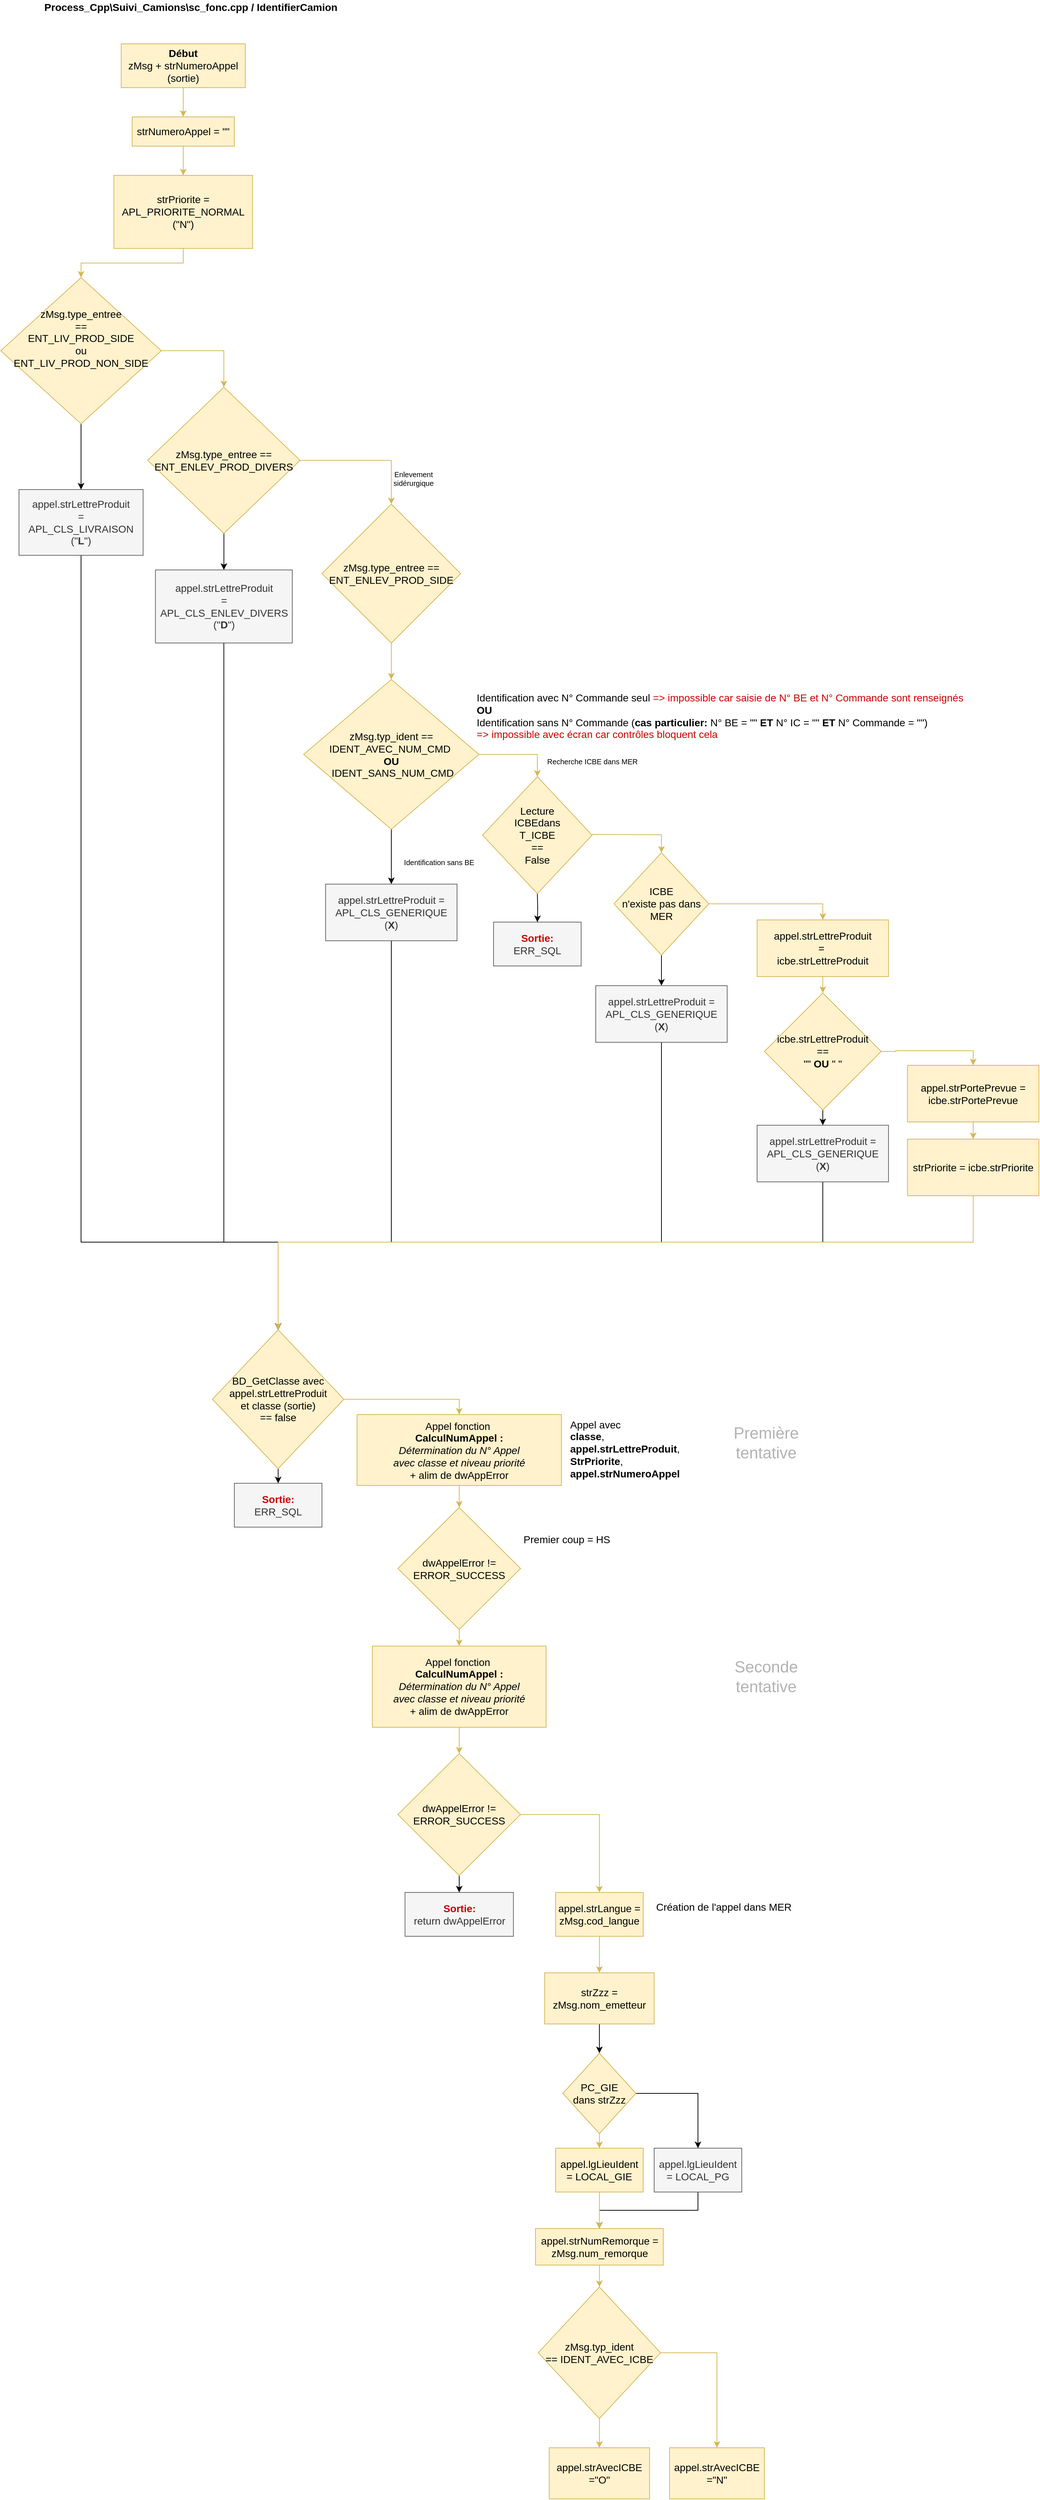 <mxfile version="15.9.4" type="github">
  <diagram id="Q7AEC-_fKNd9yhNPSurx" name="Page-1">
    <mxGraphModel dx="1422" dy="794" grid="1" gridSize="10" guides="1" tooltips="1" connect="1" arrows="1" fold="1" page="1" pageScale="1" pageWidth="827" pageHeight="1169" math="0" shadow="0">
      <root>
        <mxCell id="0" />
        <mxCell id="1" parent="0" />
        <mxCell id="6gUORLWhg1mMuSl4yJLm-4" style="edgeStyle=orthogonalEdgeStyle;rounded=0;orthogonalLoop=1;jettySize=auto;html=1;exitX=0.5;exitY=1;exitDx=0;exitDy=0;fontSize=14;fillColor=#fff2cc;strokeColor=#d6b656;" parent="1" source="6gUORLWhg1mMuSl4yJLm-1" target="6gUORLWhg1mMuSl4yJLm-3" edge="1">
          <mxGeometry relative="1" as="geometry" />
        </mxCell>
        <mxCell id="6gUORLWhg1mMuSl4yJLm-1" value="&lt;font style=&quot;font-size: 14px&quot;&gt;&lt;b&gt;Début&lt;/b&gt;&lt;br&gt;zMsg + strNumeroAppel (sortie)&lt;/font&gt;" style="rounded=0;whiteSpace=wrap;html=1;fillColor=#fff2cc;strokeColor=#d6b656;" parent="1" vertex="1">
          <mxGeometry x="165" y="80" width="170" height="60" as="geometry" />
        </mxCell>
        <mxCell id="6gUORLWhg1mMuSl4yJLm-2" value="Process_Cpp\Suivi_Camions\sc_fonc.cpp / IdentifierCamion" style="text;html=1;align=center;verticalAlign=middle;resizable=0;points=[];autosize=1;strokeColor=none;fillColor=none;fontStyle=1;fontSize=14;" parent="1" vertex="1">
          <mxGeometry x="50" y="20" width="420" height="20" as="geometry" />
        </mxCell>
        <mxCell id="6gUORLWhg1mMuSl4yJLm-6" value="" style="edgeStyle=orthogonalEdgeStyle;rounded=0;orthogonalLoop=1;jettySize=auto;html=1;fontSize=14;fillColor=#fff2cc;strokeColor=#d6b656;" parent="1" source="6gUORLWhg1mMuSl4yJLm-3" target="6gUORLWhg1mMuSl4yJLm-5" edge="1">
          <mxGeometry relative="1" as="geometry" />
        </mxCell>
        <mxCell id="6gUORLWhg1mMuSl4yJLm-3" value="&lt;font style=&quot;font-size: 14px&quot;&gt;strNumeroAppel = &quot;&quot;&lt;/font&gt;" style="rounded=0;whiteSpace=wrap;html=1;fontSize=14;fillColor=#fff2cc;strokeColor=#d6b656;" parent="1" vertex="1">
          <mxGeometry x="180" y="180" width="140" height="40" as="geometry" />
        </mxCell>
        <mxCell id="6gUORLWhg1mMuSl4yJLm-8" value="" style="edgeStyle=orthogonalEdgeStyle;rounded=0;orthogonalLoop=1;jettySize=auto;html=1;fontSize=14;fillColor=#fff2cc;strokeColor=#d6b656;" parent="1" source="6gUORLWhg1mMuSl4yJLm-5" target="6gUORLWhg1mMuSl4yJLm-7" edge="1">
          <mxGeometry relative="1" as="geometry" />
        </mxCell>
        <mxCell id="6gUORLWhg1mMuSl4yJLm-5" value="&lt;font style=&quot;font-size: 14px&quot;&gt;strPriorite = APL_PRIORITE_NORMAL (&quot;N&quot;)&lt;/font&gt;" style="rounded=0;whiteSpace=wrap;html=1;fontSize=14;fillColor=#fff2cc;strokeColor=#d6b656;" parent="1" vertex="1">
          <mxGeometry x="155" y="260" width="190" height="100" as="geometry" />
        </mxCell>
        <mxCell id="6gUORLWhg1mMuSl4yJLm-11" style="edgeStyle=orthogonalEdgeStyle;rounded=0;orthogonalLoop=1;jettySize=auto;html=1;exitX=1;exitY=0.5;exitDx=0;exitDy=0;entryX=0.5;entryY=0;entryDx=0;entryDy=0;fontSize=10;fillColor=#fff2cc;strokeColor=#d6b656;" parent="1" source="6gUORLWhg1mMuSl4yJLm-7" target="6gUORLWhg1mMuSl4yJLm-9" edge="1">
          <mxGeometry relative="1" as="geometry" />
        </mxCell>
        <mxCell id="6gUORLWhg1mMuSl4yJLm-13" value="" style="edgeStyle=orthogonalEdgeStyle;rounded=0;orthogonalLoop=1;jettySize=auto;html=1;fontSize=10;" parent="1" source="6gUORLWhg1mMuSl4yJLm-7" target="6gUORLWhg1mMuSl4yJLm-12" edge="1">
          <mxGeometry relative="1" as="geometry" />
        </mxCell>
        <mxCell id="6gUORLWhg1mMuSl4yJLm-7" value="&lt;font style=&quot;font-size: 14px&quot;&gt;zMsg.type_entree &lt;br&gt;== &lt;br&gt;ENT_LIV_PROD_SIDE&lt;br&gt;ou &lt;br&gt;ENT_LIV_PROD_NON_SIDE&lt;br&gt;&lt;br&gt;&lt;br&gt;&lt;/font&gt;" style="rhombus;whiteSpace=wrap;html=1;rounded=0;fontSize=14;strokeColor=#d6b656;fillColor=#fff2cc;" parent="1" vertex="1">
          <mxGeometry y="400" width="220" height="200" as="geometry" />
        </mxCell>
        <mxCell id="6gUORLWhg1mMuSl4yJLm-17" value="" style="edgeStyle=orthogonalEdgeStyle;rounded=0;orthogonalLoop=1;jettySize=auto;html=1;fontSize=10;" parent="1" source="6gUORLWhg1mMuSl4yJLm-9" target="6gUORLWhg1mMuSl4yJLm-16" edge="1">
          <mxGeometry relative="1" as="geometry" />
        </mxCell>
        <mxCell id="6gUORLWhg1mMuSl4yJLm-20" style="edgeStyle=orthogonalEdgeStyle;rounded=0;orthogonalLoop=1;jettySize=auto;html=1;exitX=1;exitY=0.5;exitDx=0;exitDy=0;entryX=0.5;entryY=0;entryDx=0;entryDy=0;fontSize=10;fillColor=#fff2cc;strokeColor=#d6b656;" parent="1" source="6gUORLWhg1mMuSl4yJLm-9" target="6gUORLWhg1mMuSl4yJLm-18" edge="1">
          <mxGeometry relative="1" as="geometry" />
        </mxCell>
        <mxCell id="6gUORLWhg1mMuSl4yJLm-9" value="&lt;font style=&quot;font-size: 14px&quot;&gt;zMsg.type_entree == ENT_ENLEV_PROD_DIVERS&lt;/font&gt;" style="rhombus;whiteSpace=wrap;html=1;rounded=0;fontSize=14;strokeColor=#d6b656;fillColor=#fff2cc;" parent="1" vertex="1">
          <mxGeometry x="201.25" y="550" width="208.75" height="200" as="geometry" />
        </mxCell>
        <mxCell id="6gUORLWhg1mMuSl4yJLm-47" style="edgeStyle=orthogonalEdgeStyle;rounded=0;orthogonalLoop=1;jettySize=auto;html=1;exitX=0.5;exitY=1;exitDx=0;exitDy=0;fontSize=10;fontColor=#CC0000;entryX=0.5;entryY=0;entryDx=0;entryDy=0;" parent="1" source="6gUORLWhg1mMuSl4yJLm-12" target="YQwB-aBYrOeYrWGFvleu-15" edge="1">
          <mxGeometry relative="1" as="geometry">
            <Array as="points">
              <mxPoint x="110" y="1720" />
              <mxPoint x="380" y="1720" />
              <mxPoint x="380" y="1840" />
            </Array>
            <mxPoint x="460" y="2030" as="targetPoint" />
          </mxGeometry>
        </mxCell>
        <mxCell id="6gUORLWhg1mMuSl4yJLm-12" value="&lt;font style=&quot;font-size: 14px&quot;&gt;appel.strLettreProduit&lt;br&gt;= &lt;br&gt;APL_CLS_LIVRAISON&lt;br&gt;(&quot;&lt;b&gt;L&lt;/b&gt;&quot;)&lt;/font&gt;" style="whiteSpace=wrap;html=1;rounded=0;fontSize=14;fontColor=#333333;strokeColor=#666666;fillColor=#f5f5f5;" parent="1" vertex="1">
          <mxGeometry x="25" y="690" width="170" height="90" as="geometry" />
        </mxCell>
        <mxCell id="6gUORLWhg1mMuSl4yJLm-49" style="edgeStyle=orthogonalEdgeStyle;rounded=0;orthogonalLoop=1;jettySize=auto;html=1;exitX=0.5;exitY=1;exitDx=0;exitDy=0;fontSize=10;fontColor=#CC0000;entryX=0.5;entryY=0;entryDx=0;entryDy=0;" parent="1" source="6gUORLWhg1mMuSl4yJLm-16" target="YQwB-aBYrOeYrWGFvleu-15" edge="1">
          <mxGeometry relative="1" as="geometry">
            <Array as="points">
              <mxPoint x="306" y="1720" />
              <mxPoint x="380" y="1720" />
              <mxPoint x="380" y="1840" />
            </Array>
            <mxPoint x="450" y="2000" as="targetPoint" />
          </mxGeometry>
        </mxCell>
        <mxCell id="6gUORLWhg1mMuSl4yJLm-16" value="&lt;font style=&quot;font-size: 14px&quot;&gt;appel.strLettreProduit&lt;br&gt;= &lt;br&gt;APL_CLS_ENLEV_DIVERS&lt;br&gt;(&quot;&lt;b&gt;D&lt;/b&gt;&quot;)&lt;/font&gt;" style="whiteSpace=wrap;html=1;rounded=0;fontSize=14;fontColor=#333333;strokeColor=#666666;fillColor=#f5f5f5;" parent="1" vertex="1">
          <mxGeometry x="211.87" y="800" width="187.5" height="100" as="geometry" />
        </mxCell>
        <mxCell id="6gUORLWhg1mMuSl4yJLm-24" value="" style="edgeStyle=orthogonalEdgeStyle;rounded=0;orthogonalLoop=1;jettySize=auto;html=1;fontSize=10;fillColor=#fff2cc;strokeColor=#d6b656;" parent="1" source="6gUORLWhg1mMuSl4yJLm-18" target="6gUORLWhg1mMuSl4yJLm-23" edge="1">
          <mxGeometry relative="1" as="geometry" />
        </mxCell>
        <mxCell id="6gUORLWhg1mMuSl4yJLm-18" value="&lt;font style=&quot;font-size: 14px&quot;&gt;zMsg.type_entree == ENT_ENLEV_PROD_SIDE&lt;/font&gt;" style="rhombus;whiteSpace=wrap;html=1;rounded=0;fontSize=14;strokeColor=#d6b656;fillColor=#fff2cc;" parent="1" vertex="1">
          <mxGeometry x="440" y="710" width="190" height="190" as="geometry" />
        </mxCell>
        <mxCell id="6gUORLWhg1mMuSl4yJLm-26" value="" style="edgeStyle=orthogonalEdgeStyle;rounded=0;orthogonalLoop=1;jettySize=auto;html=1;fontSize=10;" parent="1" source="6gUORLWhg1mMuSl4yJLm-23" target="6gUORLWhg1mMuSl4yJLm-25" edge="1">
          <mxGeometry relative="1" as="geometry" />
        </mxCell>
        <mxCell id="6gUORLWhg1mMuSl4yJLm-31" style="edgeStyle=orthogonalEdgeStyle;rounded=0;orthogonalLoop=1;jettySize=auto;html=1;exitX=1;exitY=0.5;exitDx=0;exitDy=0;entryX=0.5;entryY=0;entryDx=0;entryDy=0;fontSize=10;fillColor=#fff2cc;strokeColor=#d6b656;" parent="1" source="6gUORLWhg1mMuSl4yJLm-23" target="6gUORLWhg1mMuSl4yJLm-29" edge="1">
          <mxGeometry relative="1" as="geometry" />
        </mxCell>
        <mxCell id="6gUORLWhg1mMuSl4yJLm-23" value="zMsg.typ_ident == IDENT_AVEC_NUM_CMD&amp;nbsp;&lt;br&gt;&lt;b&gt;OU&lt;/b&gt;&lt;br&gt;&amp;nbsp;IDENT_SANS_NUM_CMD" style="rhombus;whiteSpace=wrap;html=1;rounded=0;fontSize=14;strokeColor=#d6b656;fillColor=#fff2cc;" parent="1" vertex="1">
          <mxGeometry x="415" y="950" width="240" height="205" as="geometry" />
        </mxCell>
        <mxCell id="6gUORLWhg1mMuSl4yJLm-50" style="edgeStyle=orthogonalEdgeStyle;rounded=0;orthogonalLoop=1;jettySize=auto;html=1;exitX=0.5;exitY=1;exitDx=0;exitDy=0;fontSize=10;fontColor=#CC0000;entryX=0.5;entryY=0;entryDx=0;entryDy=0;" parent="1" source="6gUORLWhg1mMuSl4yJLm-25" target="YQwB-aBYrOeYrWGFvleu-15" edge="1">
          <mxGeometry relative="1" as="geometry">
            <Array as="points">
              <mxPoint x="535" y="1720" />
              <mxPoint x="380" y="1720" />
              <mxPoint x="380" y="1840" />
            </Array>
            <mxPoint x="440" y="1980" as="targetPoint" />
          </mxGeometry>
        </mxCell>
        <mxCell id="6gUORLWhg1mMuSl4yJLm-25" value="appel.strLettreProduit = APL_CLS_GENERIQUE&lt;br&gt;(&lt;b&gt;X&lt;/b&gt;)" style="whiteSpace=wrap;html=1;rounded=0;fontSize=14;fontColor=#333333;strokeColor=#666666;fillColor=#f5f5f5;" parent="1" vertex="1">
          <mxGeometry x="445" y="1230" width="180" height="77.5" as="geometry" />
        </mxCell>
        <mxCell id="6gUORLWhg1mMuSl4yJLm-27" value="Enlevement &lt;br&gt;sidérurgique" style="text;html=1;align=center;verticalAlign=middle;resizable=0;points=[];autosize=1;strokeColor=none;fillColor=none;fontSize=10;" parent="1" vertex="1">
          <mxGeometry x="530" y="660" width="70" height="30" as="geometry" />
        </mxCell>
        <mxCell id="6gUORLWhg1mMuSl4yJLm-28" value="Identification sans BE" style="text;html=1;align=center;verticalAlign=middle;resizable=0;points=[];autosize=1;strokeColor=none;fillColor=none;fontSize=10;" parent="1" vertex="1">
          <mxGeometry x="545" y="1190" width="110" height="20" as="geometry" />
        </mxCell>
        <mxCell id="6gUORLWhg1mMuSl4yJLm-35" value="" style="edgeStyle=orthogonalEdgeStyle;rounded=0;orthogonalLoop=1;jettySize=auto;html=1;fontSize=10;" parent="1" target="6gUORLWhg1mMuSl4yJLm-34" edge="1">
          <mxGeometry relative="1" as="geometry">
            <mxPoint x="735" y="1242" as="sourcePoint" />
          </mxGeometry>
        </mxCell>
        <mxCell id="6gUORLWhg1mMuSl4yJLm-53" style="edgeStyle=orthogonalEdgeStyle;rounded=0;orthogonalLoop=1;jettySize=auto;html=1;exitX=1;exitY=0.5;exitDx=0;exitDy=0;entryX=0.5;entryY=0;entryDx=0;entryDy=0;fontSize=10;fontColor=#CC0000;fillColor=#fff2cc;strokeColor=#d6b656;" parent="1" target="6gUORLWhg1mMuSl4yJLm-36" edge="1">
          <mxGeometry relative="1" as="geometry">
            <mxPoint x="810" y="1162" as="sourcePoint" />
          </mxGeometry>
        </mxCell>
        <mxCell id="6gUORLWhg1mMuSl4yJLm-29" value="Lecture &lt;br&gt;ICBEdans &lt;br&gt;T_ICBE&lt;br&gt;==&lt;br&gt;False&lt;br&gt;" style="rhombus;whiteSpace=wrap;html=1;rounded=0;fontSize=14;strokeColor=#d6b656;fillColor=#fff2cc;" parent="1" vertex="1">
          <mxGeometry x="660" y="1083" width="150" height="160" as="geometry" />
        </mxCell>
        <mxCell id="6gUORLWhg1mMuSl4yJLm-32" value="Recherche ICBE dans MER" style="text;html=1;align=center;verticalAlign=middle;resizable=0;points=[];autosize=1;strokeColor=none;fillColor=none;fontSize=10;" parent="1" vertex="1">
          <mxGeometry x="740" y="1052" width="140" height="20" as="geometry" />
        </mxCell>
        <mxCell id="6gUORLWhg1mMuSl4yJLm-34" value="&lt;b&gt;&lt;font color=&quot;#cc0000&quot;&gt;Sortie:&lt;/font&gt;&lt;/b&gt;&lt;br&gt;ERR_SQL" style="whiteSpace=wrap;html=1;rounded=0;fontSize=14;fontColor=#333333;strokeColor=#666666;fillColor=#f5f5f5;" parent="1" vertex="1">
          <mxGeometry x="675" y="1282" width="120" height="60" as="geometry" />
        </mxCell>
        <mxCell id="6gUORLWhg1mMuSl4yJLm-54" style="edgeStyle=orthogonalEdgeStyle;rounded=0;orthogonalLoop=1;jettySize=auto;html=1;exitX=0.5;exitY=1;exitDx=0;exitDy=0;fontSize=10;fontColor=#CC0000;" parent="1" source="6gUORLWhg1mMuSl4yJLm-36" target="6gUORLWhg1mMuSl4yJLm-39" edge="1">
          <mxGeometry relative="1" as="geometry" />
        </mxCell>
        <mxCell id="YQwB-aBYrOeYrWGFvleu-4" style="edgeStyle=orthogonalEdgeStyle;rounded=0;orthogonalLoop=1;jettySize=auto;html=1;exitX=1;exitY=0.5;exitDx=0;exitDy=0;entryX=0.5;entryY=0;entryDx=0;entryDy=0;fontSize=14;fontColor=#CC0000;strokeColor=#d6b656;strokeWidth=1;fillColor=#fff2cc;" edge="1" parent="1" source="6gUORLWhg1mMuSl4yJLm-36" target="YQwB-aBYrOeYrWGFvleu-3">
          <mxGeometry relative="1" as="geometry" />
        </mxCell>
        <mxCell id="6gUORLWhg1mMuSl4yJLm-36" value="ICBE &lt;br&gt;n&#39;existe pas dans &lt;br&gt;MER" style="rhombus;whiteSpace=wrap;html=1;rounded=0;fontSize=14;strokeColor=#d6b656;fillColor=#fff2cc;" parent="1" vertex="1">
          <mxGeometry x="840" y="1187" width="130" height="140" as="geometry" />
        </mxCell>
        <mxCell id="6gUORLWhg1mMuSl4yJLm-51" style="edgeStyle=orthogonalEdgeStyle;rounded=0;orthogonalLoop=1;jettySize=auto;html=1;exitX=0.5;exitY=1;exitDx=0;exitDy=0;fontSize=10;fontColor=#CC0000;entryX=0.5;entryY=0;entryDx=0;entryDy=0;" parent="1" source="6gUORLWhg1mMuSl4yJLm-39" target="YQwB-aBYrOeYrWGFvleu-15" edge="1">
          <mxGeometry relative="1" as="geometry">
            <Array as="points">
              <mxPoint x="905" y="1720" />
              <mxPoint x="380" y="1720" />
              <mxPoint x="380" y="1840" />
            </Array>
            <mxPoint x="430" y="1960" as="targetPoint" />
          </mxGeometry>
        </mxCell>
        <mxCell id="6gUORLWhg1mMuSl4yJLm-39" value="appel.strLettreProduit = APL_CLS_GENERIQUE&lt;br&gt;(&lt;b&gt;X&lt;/b&gt;)" style="whiteSpace=wrap;html=1;rounded=0;fontSize=14;fontColor=#333333;strokeColor=#666666;fillColor=#f5f5f5;" parent="1" vertex="1">
          <mxGeometry x="815" y="1369" width="180" height="77.5" as="geometry" />
        </mxCell>
        <mxCell id="6gUORLWhg1mMuSl4yJLm-44" style="edgeStyle=orthogonalEdgeStyle;rounded=0;orthogonalLoop=1;jettySize=auto;html=1;exitX=0.5;exitY=1;exitDx=0;exitDy=0;fontSize=10;fontColor=#CC0000;fillColor=#fff2cc;strokeColor=#d6b656;" parent="1" source="6gUORLWhg1mMuSl4yJLm-41" target="6gUORLWhg1mMuSl4yJLm-43" edge="1">
          <mxGeometry relative="1" as="geometry" />
        </mxCell>
        <mxCell id="6gUORLWhg1mMuSl4yJLm-41" value="appel.strPortePrevue = icbe.strPortePrevue" style="whiteSpace=wrap;html=1;rounded=0;fontSize=14;strokeColor=#d6b656;fillColor=#fff2cc;" parent="1" vertex="1">
          <mxGeometry x="1242" y="1478" width="180" height="77.5" as="geometry" />
        </mxCell>
        <mxCell id="6gUORLWhg1mMuSl4yJLm-43" value="strPriorite = icbe.strPriorite" style="whiteSpace=wrap;html=1;rounded=0;fontSize=14;strokeColor=#d6b656;fillColor=#fff2cc;" parent="1" vertex="1">
          <mxGeometry x="1242" y="1579" width="180" height="77.5" as="geometry" />
        </mxCell>
        <mxCell id="6gUORLWhg1mMuSl4yJLm-57" style="edgeStyle=orthogonalEdgeStyle;rounded=0;orthogonalLoop=1;jettySize=auto;html=1;exitX=0.5;exitY=1;exitDx=0;exitDy=0;fontSize=10;fontColor=#CC0000;fillColor=#fff2cc;strokeColor=#d6b656;" parent="1" source="6gUORLWhg1mMuSl4yJLm-46" target="6gUORLWhg1mMuSl4yJLm-55" edge="1">
          <mxGeometry relative="1" as="geometry" />
        </mxCell>
        <mxCell id="6gUORLWhg1mMuSl4yJLm-46" value="Appel&amp;nbsp;fonction&amp;nbsp;&lt;br&gt;&lt;b&gt;CalculNumAppel :&lt;br&gt;&lt;/b&gt;&lt;i&gt;Détermination du N° Appel&lt;br&gt;avec classe et niveau priorité&lt;br&gt;&lt;/i&gt;+ alim de dwAppError&lt;i&gt;&lt;br&gt;&lt;/i&gt;" style="whiteSpace=wrap;html=1;rounded=0;fontSize=14;strokeColor=#d6b656;fillColor=#fff2cc;" parent="1" vertex="1">
          <mxGeometry x="488" y="1956" width="280" height="97" as="geometry" />
        </mxCell>
        <mxCell id="6gUORLWhg1mMuSl4yJLm-59" style="edgeStyle=orthogonalEdgeStyle;rounded=0;orthogonalLoop=1;jettySize=auto;html=1;exitX=0.5;exitY=1;exitDx=0;exitDy=0;fontSize=10;fontColor=#CC0000;" parent="1" source="6gUORLWhg1mMuSl4yJLm-55" edge="1">
          <mxGeometry relative="1" as="geometry">
            <mxPoint x="628" y="2224" as="targetPoint" />
          </mxGeometry>
        </mxCell>
        <mxCell id="YQwB-aBYrOeYrWGFvleu-21" style="edgeStyle=orthogonalEdgeStyle;rounded=0;orthogonalLoop=1;jettySize=auto;html=1;exitX=0.5;exitY=1;exitDx=0;exitDy=0;entryX=0.5;entryY=0;entryDx=0;entryDy=0;fontSize=22;fontColor=#B3B3B3;strokeColor=#d6b656;strokeWidth=1;fillColor=#fff2cc;" edge="1" parent="1" source="6gUORLWhg1mMuSl4yJLm-55" target="6gUORLWhg1mMuSl4yJLm-60">
          <mxGeometry relative="1" as="geometry" />
        </mxCell>
        <mxCell id="6gUORLWhg1mMuSl4yJLm-55" value="dwAppelError != ERROR_SUCCESS" style="rhombus;whiteSpace=wrap;html=1;rounded=0;fontSize=14;strokeColor=#d6b656;fillColor=#fff2cc;" parent="1" vertex="1">
          <mxGeometry x="544" y="2083.25" width="168" height="166.75" as="geometry" />
        </mxCell>
        <mxCell id="6gUORLWhg1mMuSl4yJLm-63" value="" style="edgeStyle=orthogonalEdgeStyle;rounded=0;orthogonalLoop=1;jettySize=auto;html=1;fontSize=12;fontColor=#CC0000;entryX=0.5;entryY=0;entryDx=0;entryDy=0;fillColor=#fff2cc;strokeColor=#d6b656;" parent="1" source="6gUORLWhg1mMuSl4yJLm-60" target="YQwB-aBYrOeYrWGFvleu-23" edge="1">
          <mxGeometry relative="1" as="geometry">
            <mxPoint x="625.5" y="2430" as="targetPoint" />
          </mxGeometry>
        </mxCell>
        <mxCell id="6gUORLWhg1mMuSl4yJLm-60" value="&lt;font style=&quot;font-size: 14px&quot;&gt;Appel&amp;nbsp;fonction&amp;nbsp;&lt;br&gt;&lt;b&gt;CalculNumAppel :&lt;br&gt;&lt;/b&gt;&lt;i&gt;Détermination du N° Appel&lt;br&gt;avec classe et niveau priorité&lt;/i&gt;&lt;br&gt;+ alim de dwAppError&lt;br&gt;&lt;/font&gt;" style="rounded=0;whiteSpace=wrap;html=1;fontSize=10;fillColor=#fff2cc;strokeColor=#d6b656;" parent="1" vertex="1">
          <mxGeometry x="509" y="2272.81" width="238" height="111.19" as="geometry" />
        </mxCell>
        <mxCell id="6gUORLWhg1mMuSl4yJLm-76" style="edgeStyle=orthogonalEdgeStyle;rounded=0;orthogonalLoop=1;jettySize=auto;html=1;exitX=1;exitY=0.5;exitDx=0;exitDy=0;fontSize=12;fontColor=#CC0000;entryX=0.5;entryY=0;entryDx=0;entryDy=0;fillColor=#fff2cc;strokeColor=#d6b656;" parent="1" source="YQwB-aBYrOeYrWGFvleu-23" target="6gUORLWhg1mMuSl4yJLm-74" edge="1">
          <mxGeometry relative="1" as="geometry">
            <mxPoint x="980" y="2667" as="targetPoint" />
            <mxPoint x="706" y="2515" as="sourcePoint" />
          </mxGeometry>
        </mxCell>
        <mxCell id="6gUORLWhg1mMuSl4yJLm-79" style="edgeStyle=orthogonalEdgeStyle;rounded=0;orthogonalLoop=1;jettySize=auto;html=1;exitX=0.5;exitY=1;exitDx=0;exitDy=0;fontSize=12;fontColor=#000000;fillColor=#fff2cc;strokeColor=#d6b656;" parent="1" source="6gUORLWhg1mMuSl4yJLm-74" target="6gUORLWhg1mMuSl4yJLm-78" edge="1">
          <mxGeometry relative="1" as="geometry" />
        </mxCell>
        <mxCell id="6gUORLWhg1mMuSl4yJLm-74" value="&lt;font style=&quot;font-size: 14px&quot;&gt;appel.strLangue = zMsg.cod_langue&lt;/font&gt;" style="rounded=0;whiteSpace=wrap;html=1;fontSize=12;fillColor=#fff2cc;strokeColor=#d6b656;" parent="1" vertex="1">
          <mxGeometry x="760" y="2610" width="120" height="60" as="geometry" />
        </mxCell>
        <mxCell id="6gUORLWhg1mMuSl4yJLm-77" value="&lt;font color=&quot;#000000&quot; style=&quot;font-size: 14px&quot;&gt;Création de l&#39;appel dans MER&lt;/font&gt;" style="text;html=1;align=center;verticalAlign=middle;resizable=0;points=[];autosize=1;strokeColor=none;fillColor=none;fontSize=12;fontColor=#CC0000;" parent="1" vertex="1">
          <mxGeometry x="890" y="2620" width="200" height="20" as="geometry" />
        </mxCell>
        <mxCell id="6gUORLWhg1mMuSl4yJLm-81" value="" style="edgeStyle=orthogonalEdgeStyle;rounded=0;orthogonalLoop=1;jettySize=auto;html=1;fontSize=12;fontColor=#000000;" parent="1" source="6gUORLWhg1mMuSl4yJLm-78" target="6gUORLWhg1mMuSl4yJLm-80" edge="1">
          <mxGeometry relative="1" as="geometry" />
        </mxCell>
        <mxCell id="6gUORLWhg1mMuSl4yJLm-78" value="&lt;font style=&quot;font-size: 14px&quot;&gt;strZzz = zMsg.nom_emetteur&lt;/font&gt;" style="rounded=0;whiteSpace=wrap;html=1;fontSize=12;fillColor=#fff2cc;strokeColor=#d6b656;" parent="1" vertex="1">
          <mxGeometry x="745" y="2720" width="150" height="70" as="geometry" />
        </mxCell>
        <mxCell id="6gUORLWhg1mMuSl4yJLm-83" value="" style="edgeStyle=orthogonalEdgeStyle;rounded=0;orthogonalLoop=1;jettySize=auto;html=1;fontSize=12;fontColor=#000000;fillColor=#fff2cc;strokeColor=#d6b656;" parent="1" source="6gUORLWhg1mMuSl4yJLm-80" target="6gUORLWhg1mMuSl4yJLm-82" edge="1">
          <mxGeometry relative="1" as="geometry" />
        </mxCell>
        <mxCell id="6gUORLWhg1mMuSl4yJLm-85" style="edgeStyle=orthogonalEdgeStyle;rounded=0;orthogonalLoop=1;jettySize=auto;html=1;exitX=1;exitY=0.5;exitDx=0;exitDy=0;entryX=0.5;entryY=0;entryDx=0;entryDy=0;fontSize=12;fontColor=#000000;" parent="1" source="6gUORLWhg1mMuSl4yJLm-80" target="6gUORLWhg1mMuSl4yJLm-84" edge="1">
          <mxGeometry relative="1" as="geometry" />
        </mxCell>
        <mxCell id="6gUORLWhg1mMuSl4yJLm-80" value="&lt;font style=&quot;font-size: 14px&quot;&gt;PC_GIE &lt;br&gt;dans strZzz&lt;/font&gt;" style="rhombus;whiteSpace=wrap;html=1;rounded=0;strokeColor=#d6b656;fillColor=#fff2cc;" parent="1" vertex="1">
          <mxGeometry x="770" y="2830" width="100" height="110" as="geometry" />
        </mxCell>
        <mxCell id="6gUORLWhg1mMuSl4yJLm-82" value="&lt;font style=&quot;font-size: 14px&quot;&gt;appel.lgLieuIdent = LOCAL_GIE&lt;/font&gt;" style="whiteSpace=wrap;html=1;rounded=0;strokeColor=#d6b656;fillColor=#fff2cc;" parent="1" vertex="1">
          <mxGeometry x="760" y="2960" width="120" height="60" as="geometry" />
        </mxCell>
        <mxCell id="6gUORLWhg1mMuSl4yJLm-88" style="edgeStyle=orthogonalEdgeStyle;rounded=0;orthogonalLoop=1;jettySize=auto;html=1;exitX=0.5;exitY=1;exitDx=0;exitDy=0;entryX=0.5;entryY=0;entryDx=0;entryDy=0;fontSize=12;fontColor=#000000;" parent="1" source="6gUORLWhg1mMuSl4yJLm-84" target="6gUORLWhg1mMuSl4yJLm-86" edge="1">
          <mxGeometry relative="1" as="geometry" />
        </mxCell>
        <mxCell id="6gUORLWhg1mMuSl4yJLm-84" value="&lt;font style=&quot;font-size: 14px&quot;&gt;appel.lgLieuIdent = LOCAL_PG&lt;/font&gt;" style="whiteSpace=wrap;html=1;rounded=0;fontColor=#333333;strokeColor=#666666;fillColor=#f5f5f5;" parent="1" vertex="1">
          <mxGeometry x="895" y="2960" width="120" height="60" as="geometry" />
        </mxCell>
        <mxCell id="6gUORLWhg1mMuSl4yJLm-90" style="edgeStyle=orthogonalEdgeStyle;rounded=0;orthogonalLoop=1;jettySize=auto;html=1;exitX=0.5;exitY=1;exitDx=0;exitDy=0;fontSize=12;fontColor=#000000;fillColor=#fff2cc;strokeColor=#d6b656;" parent="1" source="6gUORLWhg1mMuSl4yJLm-86" target="6gUORLWhg1mMuSl4yJLm-89" edge="1">
          <mxGeometry relative="1" as="geometry" />
        </mxCell>
        <mxCell id="6gUORLWhg1mMuSl4yJLm-86" value="&lt;font style=&quot;font-size: 14px&quot;&gt;appel.strNumRemorque = &lt;br&gt;zMsg.num_remorque&lt;/font&gt;" style="whiteSpace=wrap;html=1;rounded=0;strokeColor=#d6b656;fillColor=#fff2cc;" parent="1" vertex="1">
          <mxGeometry x="732.5" y="3070" width="175" height="50" as="geometry" />
        </mxCell>
        <mxCell id="6gUORLWhg1mMuSl4yJLm-92" value="" style="edgeStyle=orthogonalEdgeStyle;rounded=0;orthogonalLoop=1;jettySize=auto;html=1;fontSize=12;fontColor=#000000;fillColor=#fff2cc;strokeColor=#d6b656;" parent="1" source="6gUORLWhg1mMuSl4yJLm-89" target="6gUORLWhg1mMuSl4yJLm-91" edge="1">
          <mxGeometry relative="1" as="geometry" />
        </mxCell>
        <mxCell id="6gUORLWhg1mMuSl4yJLm-94" style="edgeStyle=orthogonalEdgeStyle;rounded=0;orthogonalLoop=1;jettySize=auto;html=1;exitX=1;exitY=0.5;exitDx=0;exitDy=0;fontSize=12;fontColor=#000000;entryX=0.5;entryY=0;entryDx=0;entryDy=0;fillColor=#fff2cc;strokeColor=#d6b656;" parent="1" source="6gUORLWhg1mMuSl4yJLm-89" target="6gUORLWhg1mMuSl4yJLm-93" edge="1">
          <mxGeometry relative="1" as="geometry">
            <mxPoint x="953" y="3722" as="targetPoint" />
          </mxGeometry>
        </mxCell>
        <mxCell id="6gUORLWhg1mMuSl4yJLm-89" value="&lt;font style=&quot;font-size: 14px&quot;&gt;zMsg.typ_ident&lt;br&gt;== IDENT_AVEC_ICBE&lt;/font&gt;" style="rhombus;whiteSpace=wrap;html=1;rounded=0;strokeColor=#d6b656;fillColor=#fff2cc;" parent="1" vertex="1">
          <mxGeometry x="736.25" y="3150" width="167.5" height="180" as="geometry" />
        </mxCell>
        <mxCell id="6gUORLWhg1mMuSl4yJLm-91" value="&lt;font style=&quot;font-size: 14px&quot;&gt;appel.strAvecICBE =&quot;O&quot;&lt;/font&gt;" style="whiteSpace=wrap;html=1;rounded=0;strokeColor=#d6b656;fillColor=#fff2cc;" parent="1" vertex="1">
          <mxGeometry x="751.25" y="3370" width="137.5" height="70" as="geometry" />
        </mxCell>
        <mxCell id="6gUORLWhg1mMuSl4yJLm-93" value="&lt;font style=&quot;font-size: 14px&quot;&gt;appel.strAvecICBE =&quot;N&quot;&lt;/font&gt;" style="whiteSpace=wrap;html=1;rounded=0;strokeColor=#d6b656;fillColor=#fff2cc;" parent="1" vertex="1">
          <mxGeometry x="916" y="3370" width="130" height="70" as="geometry" />
        </mxCell>
        <mxCell id="YQwB-aBYrOeYrWGFvleu-1" style="edgeStyle=orthogonalEdgeStyle;rounded=0;orthogonalLoop=1;jettySize=auto;html=1;exitX=0.5;exitY=1;exitDx=0;exitDy=0;fontSize=14;strokeColor=#3333FF;strokeWidth=4;" edge="1" parent="1" source="6gUORLWhg1mMuSl4yJLm-3" target="6gUORLWhg1mMuSl4yJLm-3">
          <mxGeometry relative="1" as="geometry" />
        </mxCell>
        <mxCell id="YQwB-aBYrOeYrWGFvleu-2" value="Identification avec N° Commande seul &lt;font color=&quot;#cc0000&quot;&gt;=&amp;gt; impossible car saisie de N° BE et N° Commande sont renseignés&lt;/font&gt;&lt;br&gt;&lt;b&gt;OU&lt;/b&gt;&lt;br&gt;Identification sans N° Commande (&lt;b&gt;cas particulier: &lt;/b&gt;N° BE = &quot;&quot; &lt;b&gt;ET &lt;/b&gt;N° IC = &quot;&quot; &lt;b&gt;ET &lt;/b&gt;N° Commande = &quot;&quot;)&lt;br&gt;&lt;font color=&quot;#cc0000&quot;&gt;=&amp;gt; impossible avec écran car contrôles bloquent cela&lt;/font&gt;" style="text;html=1;align=left;verticalAlign=middle;resizable=0;points=[];autosize=1;strokeColor=none;fillColor=none;fontSize=14;" vertex="1" parent="1">
          <mxGeometry x="650" y="965" width="680" height="70" as="geometry" />
        </mxCell>
        <mxCell id="YQwB-aBYrOeYrWGFvleu-6" style="edgeStyle=orthogonalEdgeStyle;rounded=0;orthogonalLoop=1;jettySize=auto;html=1;exitX=0.5;exitY=1;exitDx=0;exitDy=0;entryX=0.5;entryY=0;entryDx=0;entryDy=0;fontSize=14;fontColor=#CC0000;strokeColor=#d6b656;strokeWidth=1;fillColor=#fff2cc;" edge="1" parent="1" source="YQwB-aBYrOeYrWGFvleu-3" target="YQwB-aBYrOeYrWGFvleu-5">
          <mxGeometry relative="1" as="geometry" />
        </mxCell>
        <mxCell id="YQwB-aBYrOeYrWGFvleu-3" value="appel.strLettreProduit &lt;br&gt;=&amp;nbsp;&lt;br&gt;icbe.strLettreProduit" style="whiteSpace=wrap;html=1;rounded=0;fontSize=14;strokeColor=#d6b656;fillColor=#fff2cc;" vertex="1" parent="1">
          <mxGeometry x="1036" y="1279" width="180" height="77.5" as="geometry" />
        </mxCell>
        <mxCell id="YQwB-aBYrOeYrWGFvleu-8" style="edgeStyle=orthogonalEdgeStyle;rounded=0;orthogonalLoop=1;jettySize=auto;html=1;exitX=0.5;exitY=1;exitDx=0;exitDy=0;entryX=0.5;entryY=0;entryDx=0;entryDy=0;fontSize=14;fontColor=#CC0000;strokeColor=#000000;strokeWidth=1;" edge="1" parent="1" source="YQwB-aBYrOeYrWGFvleu-5" target="YQwB-aBYrOeYrWGFvleu-7">
          <mxGeometry relative="1" as="geometry" />
        </mxCell>
        <mxCell id="YQwB-aBYrOeYrWGFvleu-9" style="edgeStyle=orthogonalEdgeStyle;rounded=0;orthogonalLoop=1;jettySize=auto;html=1;exitX=1;exitY=0.5;exitDx=0;exitDy=0;entryX=0.5;entryY=0;entryDx=0;entryDy=0;fontSize=14;fontColor=#CC0000;strokeColor=#d6b656;strokeWidth=1;fillColor=#fff2cc;" edge="1" parent="1" source="YQwB-aBYrOeYrWGFvleu-5" target="6gUORLWhg1mMuSl4yJLm-41">
          <mxGeometry relative="1" as="geometry" />
        </mxCell>
        <mxCell id="YQwB-aBYrOeYrWGFvleu-5" value="icbe.strLettreProduit &lt;br&gt;== &lt;br&gt;&quot;&quot;&amp;nbsp;&lt;b&gt;OU&amp;nbsp;&lt;/b&gt;&quot; &quot;" style="rhombus;whiteSpace=wrap;html=1;rounded=0;fontSize=14;fillColor=#fff2cc;strokeColor=#d6b656;" vertex="1" parent="1">
          <mxGeometry x="1046" y="1379" width="160" height="160" as="geometry" />
        </mxCell>
        <mxCell id="YQwB-aBYrOeYrWGFvleu-10" style="edgeStyle=orthogonalEdgeStyle;rounded=0;orthogonalLoop=1;jettySize=auto;html=1;exitX=0.5;exitY=1;exitDx=0;exitDy=0;fontSize=14;fontColor=#CC0000;strokeColor=#000000;strokeWidth=1;entryX=0.5;entryY=0;entryDx=0;entryDy=0;" edge="1" parent="1" source="YQwB-aBYrOeYrWGFvleu-7" target="YQwB-aBYrOeYrWGFvleu-15">
          <mxGeometry relative="1" as="geometry">
            <mxPoint x="440" y="1910" as="targetPoint" />
            <Array as="points">
              <mxPoint x="1126" y="1720" />
              <mxPoint x="380" y="1720" />
              <mxPoint x="380" y="1840" />
            </Array>
          </mxGeometry>
        </mxCell>
        <mxCell id="YQwB-aBYrOeYrWGFvleu-7" value="appel.strLettreProduit = APL_CLS_GENERIQUE&lt;br&gt;(&lt;b&gt;X&lt;/b&gt;)" style="whiteSpace=wrap;html=1;rounded=0;fontSize=14;fontColor=#333333;strokeColor=#666666;fillColor=#f5f5f5;" vertex="1" parent="1">
          <mxGeometry x="1036" y="1560" width="180" height="77.5" as="geometry" />
        </mxCell>
        <mxCell id="YQwB-aBYrOeYrWGFvleu-13" value="&lt;font color=&quot;#000000&quot;&gt;Appel avec &lt;br&gt;&lt;b&gt;classe&lt;/b&gt;, &lt;br&gt;&lt;b&gt;appel.strLettreProduit&lt;/b&gt;, &lt;br&gt;&lt;b&gt;StrPriorite&lt;/b&gt;, &lt;br&gt;&lt;b&gt;appel.strNumeroAppel&amp;nbsp;&lt;/b&gt;&lt;/font&gt;" style="text;html=1;align=left;verticalAlign=middle;resizable=0;points=[];autosize=1;strokeColor=none;fillColor=none;fontSize=14;fontColor=#CC0000;" vertex="1" parent="1">
          <mxGeometry x="778" y="1958" width="170" height="90" as="geometry" />
        </mxCell>
        <mxCell id="YQwB-aBYrOeYrWGFvleu-17" style="edgeStyle=orthogonalEdgeStyle;rounded=0;orthogonalLoop=1;jettySize=auto;html=1;exitX=0.5;exitY=1;exitDx=0;exitDy=0;entryX=0.5;entryY=0;entryDx=0;entryDy=0;fontSize=14;fontColor=#000000;strokeColor=#000000;strokeWidth=1;" edge="1" parent="1" source="YQwB-aBYrOeYrWGFvleu-15" target="YQwB-aBYrOeYrWGFvleu-16">
          <mxGeometry relative="1" as="geometry" />
        </mxCell>
        <mxCell id="YQwB-aBYrOeYrWGFvleu-18" style="edgeStyle=orthogonalEdgeStyle;rounded=0;orthogonalLoop=1;jettySize=auto;html=1;exitX=1;exitY=0.5;exitDx=0;exitDy=0;entryX=0.5;entryY=0;entryDx=0;entryDy=0;fontSize=14;fontColor=#000000;strokeColor=#d6b656;strokeWidth=1;fillColor=#fff2cc;" edge="1" parent="1" source="YQwB-aBYrOeYrWGFvleu-15" target="6gUORLWhg1mMuSl4yJLm-46">
          <mxGeometry relative="1" as="geometry" />
        </mxCell>
        <mxCell id="YQwB-aBYrOeYrWGFvleu-15" value="BD_GetClasse avec appel.strLettreProduit&lt;br&gt;et classe (sortie)&lt;br&gt;== false" style="rhombus;whiteSpace=wrap;html=1;fontSize=14;fillColor=#fff2cc;strokeColor=#d6b656;" vertex="1" parent="1">
          <mxGeometry x="290" y="1840" width="180" height="190" as="geometry" />
        </mxCell>
        <mxCell id="YQwB-aBYrOeYrWGFvleu-11" style="edgeStyle=orthogonalEdgeStyle;rounded=0;orthogonalLoop=1;jettySize=auto;html=1;exitX=0.5;exitY=1;exitDx=0;exitDy=0;fontSize=14;fontColor=#CC0000;strokeColor=#d6b656;strokeWidth=1;fillColor=#fff2cc;entryX=0.5;entryY=0;entryDx=0;entryDy=0;" edge="1" parent="1" source="6gUORLWhg1mMuSl4yJLm-43" target="YQwB-aBYrOeYrWGFvleu-15">
          <mxGeometry relative="1" as="geometry">
            <mxPoint x="440" y="1940" as="targetPoint" />
            <Array as="points">
              <mxPoint x="1332" y="1720" />
              <mxPoint x="380" y="1720" />
              <mxPoint x="380" y="1840" />
            </Array>
          </mxGeometry>
        </mxCell>
        <mxCell id="YQwB-aBYrOeYrWGFvleu-16" value="&lt;b&gt;&lt;font color=&quot;#cc0000&quot;&gt;Sortie:&lt;/font&gt;&lt;/b&gt;&lt;br&gt;ERR_SQL" style="whiteSpace=wrap;html=1;rounded=0;fontSize=14;fontColor=#333333;strokeColor=#666666;fillColor=#f5f5f5;" vertex="1" parent="1">
          <mxGeometry x="320" y="2050" width="120" height="60" as="geometry" />
        </mxCell>
        <mxCell id="YQwB-aBYrOeYrWGFvleu-19" value="&lt;font style=&quot;font-size: 22px&quot; color=&quot;#b3b3b3&quot;&gt;Première &lt;br&gt;tentative&lt;/font&gt;" style="text;html=1;align=center;verticalAlign=middle;resizable=0;points=[];autosize=1;strokeColor=none;fillColor=none;fontSize=14;fontColor=#000000;" vertex="1" parent="1">
          <mxGeometry x="998" y="1970" width="100" height="50" as="geometry" />
        </mxCell>
        <mxCell id="YQwB-aBYrOeYrWGFvleu-20" value="&lt;font style=&quot;font-size: 22px&quot; color=&quot;#b3b3b3&quot;&gt;Seconde &lt;br&gt;tentative&lt;/font&gt;" style="text;html=1;align=center;verticalAlign=middle;resizable=0;points=[];autosize=1;strokeColor=none;fillColor=none;fontSize=14;fontColor=#000000;" vertex="1" parent="1">
          <mxGeometry x="998" y="2290" width="100" height="50" as="geometry" />
        </mxCell>
        <mxCell id="YQwB-aBYrOeYrWGFvleu-22" value="&lt;font color=&quot;#000000&quot; style=&quot;font-size: 14px&quot;&gt;Premier coup = HS&lt;/font&gt;" style="text;html=1;align=center;verticalAlign=middle;resizable=0;points=[];autosize=1;strokeColor=none;fillColor=none;fontSize=22;fontColor=#B3B3B3;" vertex="1" parent="1">
          <mxGeometry x="710" y="2110" width="130" height="30" as="geometry" />
        </mxCell>
        <mxCell id="YQwB-aBYrOeYrWGFvleu-26" style="edgeStyle=orthogonalEdgeStyle;rounded=0;orthogonalLoop=1;jettySize=auto;html=1;exitX=0.5;exitY=1;exitDx=0;exitDy=0;entryX=0.5;entryY=0;entryDx=0;entryDy=0;fontSize=14;fontColor=#000000;strokeColor=#000000;strokeWidth=1;" edge="1" parent="1" source="YQwB-aBYrOeYrWGFvleu-23" target="YQwB-aBYrOeYrWGFvleu-25">
          <mxGeometry relative="1" as="geometry" />
        </mxCell>
        <mxCell id="YQwB-aBYrOeYrWGFvleu-23" value="dwAppelError != ERROR_SUCCESS" style="rhombus;whiteSpace=wrap;html=1;rounded=0;fontSize=14;strokeColor=#d6b656;fillColor=#fff2cc;" vertex="1" parent="1">
          <mxGeometry x="544" y="2420" width="168" height="166.75" as="geometry" />
        </mxCell>
        <mxCell id="YQwB-aBYrOeYrWGFvleu-25" value="&lt;b&gt;&lt;font color=&quot;#cc0000&quot;&gt;Sortie:&lt;/font&gt;&lt;/b&gt;&lt;br&gt;return dwAppelError" style="whiteSpace=wrap;html=1;rounded=0;fontSize=14;fontColor=#333333;strokeColor=#666666;fillColor=#f5f5f5;" vertex="1" parent="1">
          <mxGeometry x="553.75" y="2610" width="148.5" height="60" as="geometry" />
        </mxCell>
        <mxCell id="6gUORLWhg1mMuSl4yJLm-87" style="edgeStyle=orthogonalEdgeStyle;rounded=0;orthogonalLoop=1;jettySize=auto;html=1;exitX=0.5;exitY=1;exitDx=0;exitDy=0;entryX=0.5;entryY=0;entryDx=0;entryDy=0;fontSize=12;fontColor=#000000;fillColor=#fff2cc;strokeColor=#d6b656;" parent="1" source="6gUORLWhg1mMuSl4yJLm-82" target="6gUORLWhg1mMuSl4yJLm-86" edge="1">
          <mxGeometry relative="1" as="geometry" />
        </mxCell>
      </root>
    </mxGraphModel>
  </diagram>
</mxfile>

